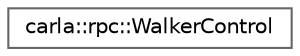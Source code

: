 digraph "类继承关系图"
{
 // INTERACTIVE_SVG=YES
 // LATEX_PDF_SIZE
  bgcolor="transparent";
  edge [fontname=Helvetica,fontsize=10,labelfontname=Helvetica,labelfontsize=10];
  node [fontname=Helvetica,fontsize=10,shape=box,height=0.2,width=0.4];
  rankdir="LR";
  Node0 [id="Node000000",label="carla::rpc::WalkerControl",height=0.2,width=0.4,color="grey40", fillcolor="white", style="filled",URL="$d7/d1b/classcarla_1_1rpc_1_1WalkerControl.html",tooltip=" "];
}
